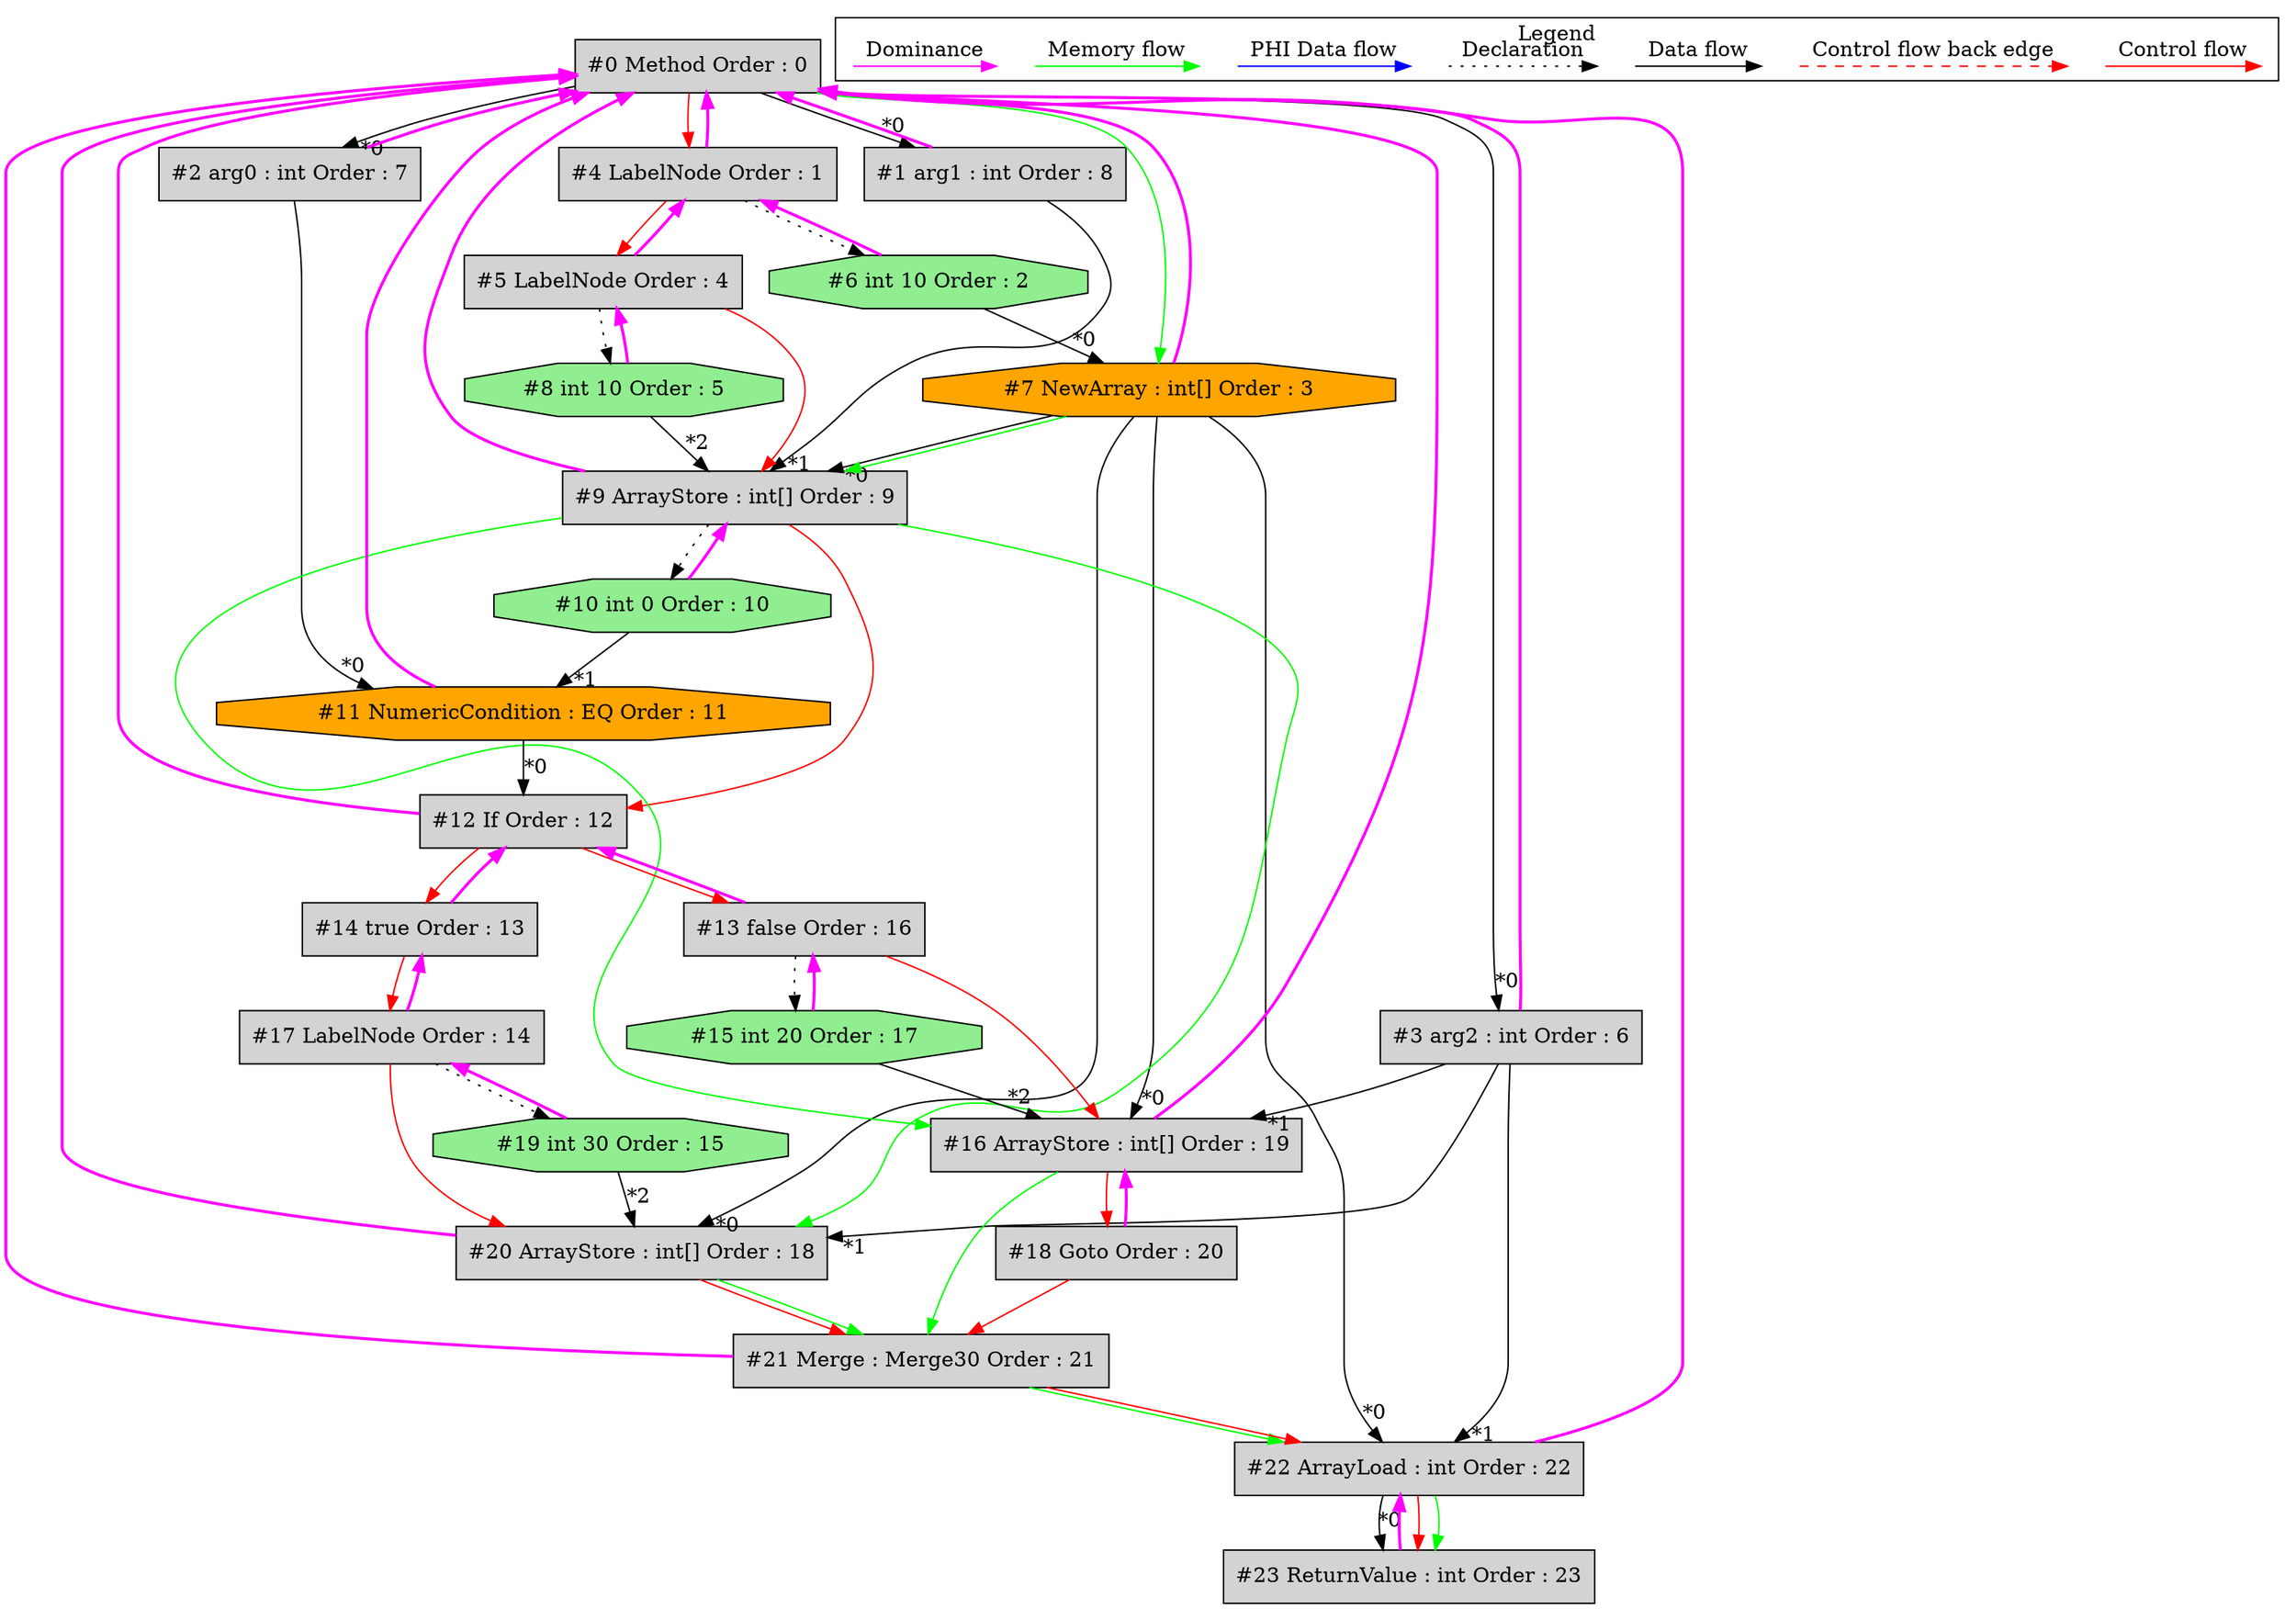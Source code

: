 digraph debugoutput {
 ordering="in";
 node0[label="#0 Method Order : 0",shape=box, fillcolor=lightgrey, style=filled];
 node1[label="#1 arg1 : int Order : 8",shape=box, fillcolor=lightgrey, style=filled];
 node1 -> node0[dir="forward" color="fuchsia" penwidth="2"];
 node0 -> node1[headlabel="*0", labeldistance=2];
 node2[label="#2 arg0 : int Order : 7",shape=box, fillcolor=lightgrey, style=filled];
 node2 -> node0[dir="forward" color="fuchsia" penwidth="2"];
 node0 -> node2[headlabel="*0", labeldistance=2];
 node3[label="#3 arg2 : int Order : 6",shape=box, fillcolor=lightgrey, style=filled];
 node3 -> node0[dir="forward" color="fuchsia" penwidth="2"];
 node0 -> node3[headlabel="*0", labeldistance=2];
 node4[label="#4 LabelNode Order : 1",shape=box, fillcolor=lightgrey, style=filled];
 node4 -> node0[dir="forward" color="fuchsia" penwidth="2"];
 node0 -> node4[labeldistance=2, color=red, fontcolor=red];
 node5[label="#5 LabelNode Order : 4",shape=box, fillcolor=lightgrey, style=filled];
 node5 -> node4[dir="forward" color="fuchsia" penwidth="2"];
 node4 -> node5[labeldistance=2, color=red, fontcolor=red];
 node6[label="#6 int 10 Order : 2",shape=octagon, fillcolor=lightgreen, style=filled];
 node6 -> node4[dir="forward" color="fuchsia" penwidth="2"];
 node4 -> node6[style=dotted];
 node7[label="#7 NewArray : int[] Order : 3",shape=octagon, fillcolor=orange, style=filled];
 node7 -> node0[dir="forward" color="fuchsia" penwidth="2"];
 node6 -> node7[headlabel="*0", labeldistance=2];
 node0 -> node7[labeldistance=2, color=green, constraint=false];
 node8[label="#8 int 10 Order : 5",shape=octagon, fillcolor=lightgreen, style=filled];
 node8 -> node5[dir="forward" color="fuchsia" penwidth="2"];
 node5 -> node8[style=dotted];
 node9[label="#9 ArrayStore : int[] Order : 9",shape=box, fillcolor=lightgrey, style=filled];
 node9 -> node0[dir="forward" color="fuchsia" penwidth="2"];
 node7 -> node9[headlabel="*0", labeldistance=2];
 node1 -> node9[headlabel="*1", labeldistance=2];
 node8 -> node9[headlabel="*2", labeldistance=2];
 node7 -> node9[labeldistance=2, color=green, constraint=false];
 node5 -> node9[labeldistance=2, color=red, fontcolor=red];
 node10[label="#10 int 0 Order : 10",shape=octagon, fillcolor=lightgreen, style=filled];
 node10 -> node9[dir="forward" color="fuchsia" penwidth="2"];
 node9 -> node10[style=dotted];
 node11[label="#11 NumericCondition : EQ Order : 11",shape=octagon, fillcolor=orange, style=filled];
 node11 -> node0[dir="forward" color="fuchsia" penwidth="2"];
 node2 -> node11[headlabel="*0", labeldistance=2];
 node10 -> node11[headlabel="*1", labeldistance=2];
 node12[label="#12 If Order : 12",shape=box, fillcolor=lightgrey, style=filled];
 node12 -> node0[dir="forward" color="fuchsia" penwidth="2"];
 node11 -> node12[headlabel="*0", labeldistance=2];
 node9 -> node12[labeldistance=2, color=red, fontcolor=red];
 node13[label="#13 false Order : 16",shape=box, fillcolor=lightgrey, style=filled];
 node13 -> node12[dir="forward" color="fuchsia" penwidth="2"];
 node12 -> node13[labeldistance=2, color=red, fontcolor=red];
 node14[label="#14 true Order : 13",shape=box, fillcolor=lightgrey, style=filled];
 node14 -> node12[dir="forward" color="fuchsia" penwidth="2"];
 node12 -> node14[labeldistance=2, color=red, fontcolor=red];
 node15[label="#15 int 20 Order : 17",shape=octagon, fillcolor=lightgreen, style=filled];
 node15 -> node13[dir="forward" color="fuchsia" penwidth="2"];
 node13 -> node15[style=dotted];
 node16[label="#16 ArrayStore : int[] Order : 19",shape=box, fillcolor=lightgrey, style=filled];
 node16 -> node0[dir="forward" color="fuchsia" penwidth="2"];
 node7 -> node16[headlabel="*0", labeldistance=2];
 node3 -> node16[headlabel="*1", labeldistance=2];
 node15 -> node16[headlabel="*2", labeldistance=2];
 node9 -> node16[labeldistance=2, color=green, constraint=false];
 node13 -> node16[labeldistance=2, color=red, fontcolor=red];
 node17[label="#17 LabelNode Order : 14",shape=box, fillcolor=lightgrey, style=filled];
 node17 -> node14[dir="forward" color="fuchsia" penwidth="2"];
 node14 -> node17[labeldistance=2, color=red, fontcolor=red];
 node18[label="#18 Goto Order : 20",shape=box, fillcolor=lightgrey, style=filled];
 node18 -> node16[dir="forward" color="fuchsia" penwidth="2"];
 node16 -> node18[labeldistance=2, color=red, fontcolor=red];
 node19[label="#19 int 30 Order : 15",shape=octagon, fillcolor=lightgreen, style=filled];
 node19 -> node17[dir="forward" color="fuchsia" penwidth="2"];
 node17 -> node19[style=dotted];
 node20[label="#20 ArrayStore : int[] Order : 18",shape=box, fillcolor=lightgrey, style=filled];
 node20 -> node0[dir="forward" color="fuchsia" penwidth="2"];
 node7 -> node20[headlabel="*0", labeldistance=2];
 node3 -> node20[headlabel="*1", labeldistance=2];
 node19 -> node20[headlabel="*2", labeldistance=2];
 node9 -> node20[labeldistance=2, color=green, constraint=false];
 node17 -> node20[labeldistance=2, color=red, fontcolor=red];
 node21[label="#21 Merge : Merge30 Order : 21",shape=box, fillcolor=lightgrey, style=filled];
 node21 -> node0[dir="forward" color="fuchsia" penwidth="2"];
 node18 -> node21[labeldistance=2, color=red, fontcolor=red];
 node20 -> node21[labeldistance=2, color=red, fontcolor=red];
 node16 -> node21[labeldistance=2, color=green, constraint=false];
 node20 -> node21[labeldistance=2, color=green, constraint=false];
 node22[label="#22 ArrayLoad : int Order : 22",shape=box, fillcolor=lightgrey, style=filled];
 node22 -> node0[dir="forward" color="fuchsia" penwidth="2"];
 node7 -> node22[headlabel="*0", labeldistance=2];
 node3 -> node22[headlabel="*1", labeldistance=2];
 node21 -> node22[labeldistance=2, color=green, constraint=false];
 node21 -> node22[labeldistance=2, color=red, fontcolor=red];
 node23[label="#23 ReturnValue : int Order : 23",shape=box, fillcolor=lightgrey, style=filled];
 node23 -> node22[dir="forward" color="fuchsia" penwidth="2"];
 node22 -> node23[headlabel="*0", labeldistance=2];
 node22 -> node23[labeldistance=2, color=red, fontcolor=red];
 node22 -> node23[labeldistance=2, color=green, constraint=false];
 subgraph cluster_000 {
  label = "Legend";
  node [shape=point]
  {
   rank=same;
   c0 [style = invis];
   c1 [style = invis];
   c2 [style = invis];
   c3 [style = invis];
   d0 [style = invis];
   d1 [style = invis];
   d2 [style = invis];
   d3 [style = invis];
   d4 [style = invis];
   d5 [style = invis];
   d6 [style = invis];
   d7 [style = invis];
   d8 [style = invis];
   d9 [style = invis];
  }
  c0 -> c1 [label="Control flow", style=solid, color=red]
  c2 -> c3 [label="Control flow back edge", style=dashed, color=red]
  d0 -> d1 [label="Data flow"]
  d2 -> d3 [label="Declaration", style=dotted]
  d4 -> d5 [label="PHI Data flow", color=blue]
  d6 -> d7 [label="Memory flow", color=green]
  d8 -> d9 [label="Dominance", color=fuchsia, style=solid]
 }

}

